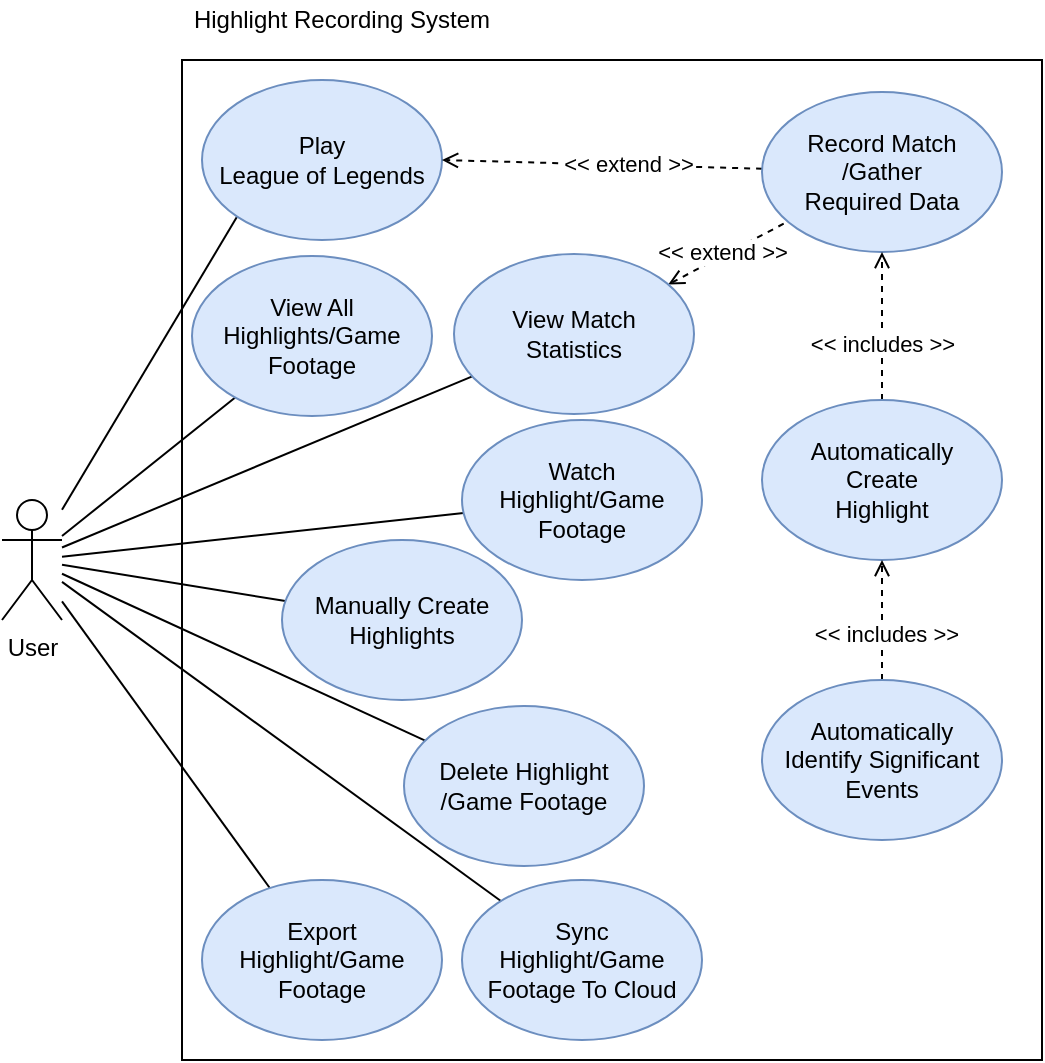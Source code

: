 <mxfile version="13.9.9" type="device"><diagram id="5rii5Ak5kfEuWv-hA0D_" name="Page-1"><mxGraphModel dx="1086" dy="798" grid="1" gridSize="10" guides="1" tooltips="1" connect="1" arrows="1" fold="1" page="1" pageScale="1" pageWidth="827" pageHeight="1169" math="0" shadow="0"><root><mxCell id="0"/><mxCell id="1" parent="0"/><mxCell id="JdxB8ofocpm3_rY6gEh0-18" value="" style="rounded=0;whiteSpace=wrap;html=1;fillColor=none;" parent="1" vertex="1"><mxGeometry x="170" y="260" width="430" height="500" as="geometry"/></mxCell><mxCell id="JdxB8ofocpm3_rY6gEh0-12" style="rounded=0;orthogonalLoop=1;jettySize=auto;html=1;entryX=0;entryY=1;entryDx=0;entryDy=0;endArrow=none;endFill=0;" parent="1" source="JdxB8ofocpm3_rY6gEh0-1" target="JdxB8ofocpm3_rY6gEh0-4" edge="1"><mxGeometry relative="1" as="geometry"/></mxCell><mxCell id="bflauytUcE6m6molb3x2-9" style="edgeStyle=none;rounded=0;orthogonalLoop=1;jettySize=auto;html=1;endArrow=none;endFill=0;" edge="1" parent="1" source="JdxB8ofocpm3_rY6gEh0-1" target="Fx204dTJ3bXvwTkTLUrR-1"><mxGeometry relative="1" as="geometry"/></mxCell><mxCell id="bflauytUcE6m6molb3x2-10" style="edgeStyle=none;rounded=0;orthogonalLoop=1;jettySize=auto;html=1;endArrow=none;endFill=0;" edge="1" parent="1" source="JdxB8ofocpm3_rY6gEh0-1" target="bflauytUcE6m6molb3x2-6"><mxGeometry relative="1" as="geometry"/></mxCell><mxCell id="bflauytUcE6m6molb3x2-23" style="edgeStyle=none;rounded=0;orthogonalLoop=1;jettySize=auto;html=1;startArrow=none;startFill=0;endArrow=none;endFill=0;" edge="1" parent="1" source="JdxB8ofocpm3_rY6gEh0-1" target="JdxB8ofocpm3_rY6gEh0-6"><mxGeometry relative="1" as="geometry"/></mxCell><mxCell id="bflauytUcE6m6molb3x2-24" style="edgeStyle=none;rounded=0;orthogonalLoop=1;jettySize=auto;html=1;startArrow=none;startFill=0;endArrow=none;endFill=0;" edge="1" parent="1" source="JdxB8ofocpm3_rY6gEh0-1" target="bflauytUcE6m6molb3x2-8"><mxGeometry relative="1" as="geometry"/></mxCell><mxCell id="bflauytUcE6m6molb3x2-25" style="edgeStyle=none;rounded=0;orthogonalLoop=1;jettySize=auto;html=1;startArrow=none;startFill=0;endArrow=none;endFill=0;" edge="1" parent="1" source="JdxB8ofocpm3_rY6gEh0-1" target="JdxB8ofocpm3_rY6gEh0-8"><mxGeometry relative="1" as="geometry"/></mxCell><mxCell id="bflauytUcE6m6molb3x2-27" style="edgeStyle=none;rounded=0;orthogonalLoop=1;jettySize=auto;html=1;startArrow=none;startFill=0;endArrow=none;endFill=0;" edge="1" parent="1" source="JdxB8ofocpm3_rY6gEh0-1" target="bflauytUcE6m6molb3x2-26"><mxGeometry relative="1" as="geometry"/></mxCell><mxCell id="bflauytUcE6m6molb3x2-29" style="edgeStyle=none;rounded=0;orthogonalLoop=1;jettySize=auto;html=1;startArrow=none;startFill=0;endArrow=none;endFill=0;" edge="1" parent="1" source="JdxB8ofocpm3_rY6gEh0-1" target="bflauytUcE6m6molb3x2-28"><mxGeometry relative="1" as="geometry"/></mxCell><mxCell id="JdxB8ofocpm3_rY6gEh0-1" value="User" style="shape=umlActor;verticalLabelPosition=bottom;verticalAlign=top;html=1;outlineConnect=0;" parent="1" vertex="1"><mxGeometry x="80" y="480" width="30" height="60" as="geometry"/></mxCell><mxCell id="JdxB8ofocpm3_rY6gEh0-4" value="Play&lt;br&gt;League of Legends" style="ellipse;whiteSpace=wrap;html=1;fillColor=#dae8fc;strokeColor=#6c8ebf;" parent="1" vertex="1"><mxGeometry x="180" y="270" width="120" height="80" as="geometry"/></mxCell><mxCell id="JdxB8ofocpm3_rY6gEh0-6" value="Delete Highlight&lt;br&gt;/Game Footage" style="ellipse;whiteSpace=wrap;html=1;fillColor=#dae8fc;strokeColor=#6c8ebf;" parent="1" vertex="1"><mxGeometry x="281" y="583" width="120" height="80" as="geometry"/></mxCell><mxCell id="JdxB8ofocpm3_rY6gEh0-8" value="Export Highlight/Game Footage" style="ellipse;whiteSpace=wrap;html=1;fillColor=#dae8fc;strokeColor=#6c8ebf;" parent="1" vertex="1"><mxGeometry x="180" y="670" width="120" height="80" as="geometry"/></mxCell><mxCell id="JdxB8ofocpm3_rY6gEh0-19" value="Highlight Recording System" style="text;html=1;strokeColor=none;fillColor=none;align=center;verticalAlign=middle;whiteSpace=wrap;rounded=0;" parent="1" vertex="1"><mxGeometry x="170" y="230" width="160" height="20" as="geometry"/></mxCell><mxCell id="d1hhqWrQVOnIucxgABjx-7" style="rounded=0;orthogonalLoop=1;jettySize=auto;html=1;entryX=1;entryY=0.5;entryDx=0;entryDy=0;dashed=1;strokeWidth=1;endArrow=open;endFill=0;" parent="1" source="d1hhqWrQVOnIucxgABjx-6" target="JdxB8ofocpm3_rY6gEh0-4" edge="1"><mxGeometry relative="1" as="geometry"/></mxCell><mxCell id="d1hhqWrQVOnIucxgABjx-9" value="&amp;lt;&amp;lt; extend &amp;gt;&amp;gt;" style="edgeLabel;html=1;align=center;verticalAlign=middle;resizable=0;points=[];" parent="d1hhqWrQVOnIucxgABjx-7" vertex="1" connectable="0"><mxGeometry x="-0.156" y="-1" relative="1" as="geometry"><mxPoint as="offset"/></mxGeometry></mxCell><mxCell id="d1hhqWrQVOnIucxgABjx-6" value="Record Match&lt;br&gt;/Gather&lt;br&gt;Required Data" style="ellipse;whiteSpace=wrap;html=1;fillColor=#dae8fc;strokeColor=#6c8ebf;" parent="1" vertex="1"><mxGeometry x="460" y="276" width="120" height="80" as="geometry"/></mxCell><mxCell id="Fx204dTJ3bXvwTkTLUrR-1" value="View All Highlights/Game Footage" style="ellipse;whiteSpace=wrap;html=1;fillColor=#dae8fc;strokeColor=#6c8ebf;" parent="1" vertex="1"><mxGeometry x="175" y="358" width="120" height="80" as="geometry"/></mxCell><mxCell id="bflauytUcE6m6molb3x2-6" value="Watch Highlight/Game Footage" style="ellipse;whiteSpace=wrap;html=1;fillColor=#dae8fc;strokeColor=#6c8ebf;" vertex="1" parent="1"><mxGeometry x="310" y="440" width="120" height="80" as="geometry"/></mxCell><mxCell id="bflauytUcE6m6molb3x2-21" style="edgeStyle=none;rounded=0;orthogonalLoop=1;jettySize=auto;html=1;dashed=1;startArrow=none;startFill=0;endArrow=open;endFill=0;" edge="1" parent="1" source="bflauytUcE6m6molb3x2-7" target="d1hhqWrQVOnIucxgABjx-6"><mxGeometry relative="1" as="geometry"/></mxCell><mxCell id="bflauytUcE6m6molb3x2-22" value="&amp;lt;&amp;lt; includes &amp;gt;&amp;gt;" style="edgeLabel;html=1;align=center;verticalAlign=middle;resizable=0;points=[];" vertex="1" connectable="0" parent="bflauytUcE6m6molb3x2-21"><mxGeometry x="-0.333" y="1" relative="1" as="geometry"><mxPoint x="1" y="-3.4" as="offset"/></mxGeometry></mxCell><mxCell id="bflauytUcE6m6molb3x2-7" value="Automatically&lt;br&gt;Create&lt;br&gt;Highlight" style="ellipse;whiteSpace=wrap;html=1;fillColor=#dae8fc;strokeColor=#6c8ebf;" vertex="1" parent="1"><mxGeometry x="460" y="430" width="120" height="80" as="geometry"/></mxCell><mxCell id="bflauytUcE6m6molb3x2-8" value="Sync&lt;br&gt;Highlight/Game Footage To Cloud" style="ellipse;whiteSpace=wrap;html=1;fillColor=#dae8fc;strokeColor=#6c8ebf;" vertex="1" parent="1"><mxGeometry x="310" y="670" width="120" height="80" as="geometry"/></mxCell><mxCell id="bflauytUcE6m6molb3x2-17" style="edgeStyle=none;rounded=0;orthogonalLoop=1;jettySize=auto;html=1;endArrow=open;endFill=0;dashed=1;" edge="1" parent="1" source="bflauytUcE6m6molb3x2-14" target="bflauytUcE6m6molb3x2-7"><mxGeometry relative="1" as="geometry"/></mxCell><mxCell id="bflauytUcE6m6molb3x2-18" value="&amp;lt;&amp;lt; includes &amp;gt;&amp;gt;" style="edgeLabel;html=1;align=center;verticalAlign=middle;resizable=0;points=[];" vertex="1" connectable="0" parent="bflauytUcE6m6molb3x2-17"><mxGeometry x="0.34" y="-2" relative="1" as="geometry"><mxPoint y="16.9" as="offset"/></mxGeometry></mxCell><mxCell id="bflauytUcE6m6molb3x2-14" value="Automatically&lt;br&gt;Identify Significant Events" style="ellipse;whiteSpace=wrap;html=1;fillColor=#dae8fc;strokeColor=#6c8ebf;" vertex="1" parent="1"><mxGeometry x="460" y="570" width="120" height="80" as="geometry"/></mxCell><mxCell id="bflauytUcE6m6molb3x2-26" value="Manually Create&lt;br&gt;Highlights" style="ellipse;whiteSpace=wrap;html=1;fillColor=#dae8fc;strokeColor=#6c8ebf;" vertex="1" parent="1"><mxGeometry x="220" y="500" width="120" height="80" as="geometry"/></mxCell><mxCell id="bflauytUcE6m6molb3x2-30" style="edgeStyle=none;rounded=0;orthogonalLoop=1;jettySize=auto;html=1;startArrow=open;startFill=0;endArrow=none;endFill=0;dashed=1;" edge="1" parent="1" source="bflauytUcE6m6molb3x2-28" target="d1hhqWrQVOnIucxgABjx-6"><mxGeometry relative="1" as="geometry"/></mxCell><mxCell id="bflauytUcE6m6molb3x2-31" value="&amp;lt;&amp;lt; extend &amp;gt;&amp;gt;" style="edgeLabel;html=1;align=center;verticalAlign=middle;resizable=0;points=[];" vertex="1" connectable="0" parent="bflauytUcE6m6molb3x2-30"><mxGeometry x="0.443" y="1" relative="1" as="geometry"><mxPoint x="-15.58" y="7.32" as="offset"/></mxGeometry></mxCell><mxCell id="bflauytUcE6m6molb3x2-28" value="View Match&lt;br&gt;Statistics" style="ellipse;whiteSpace=wrap;html=1;fillColor=#dae8fc;strokeColor=#6c8ebf;" vertex="1" parent="1"><mxGeometry x="306" y="357" width="120" height="80" as="geometry"/></mxCell></root></mxGraphModel></diagram></mxfile>
